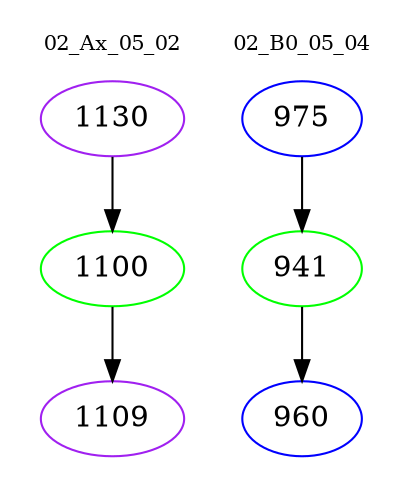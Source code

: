digraph{
subgraph cluster_0 {
color = white
label = "02_Ax_05_02";
fontsize=10;
T0_1130 [label="1130", color="purple"]
T0_1130 -> T0_1100 [color="black"]
T0_1100 [label="1100", color="green"]
T0_1100 -> T0_1109 [color="black"]
T0_1109 [label="1109", color="purple"]
}
subgraph cluster_1 {
color = white
label = "02_B0_05_04";
fontsize=10;
T1_975 [label="975", color="blue"]
T1_975 -> T1_941 [color="black"]
T1_941 [label="941", color="green"]
T1_941 -> T1_960 [color="black"]
T1_960 [label="960", color="blue"]
}
}
